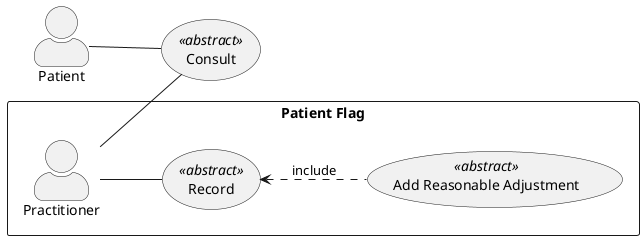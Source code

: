 @startuml

skinparam actorStyle awesome
left to right direction

rectangle "Patient Flag"{
actor Practitioner as pra
usecase "Record" as record <<abstract>>
usecase "Add Reasonable Adjustment" as add <<abstract>>
}


actor Patient as pat

usecase "Consult" as consult <<abstract>>

pat -- consult
pra -- consult
pra -- record
record <.. add : include

@enduml

